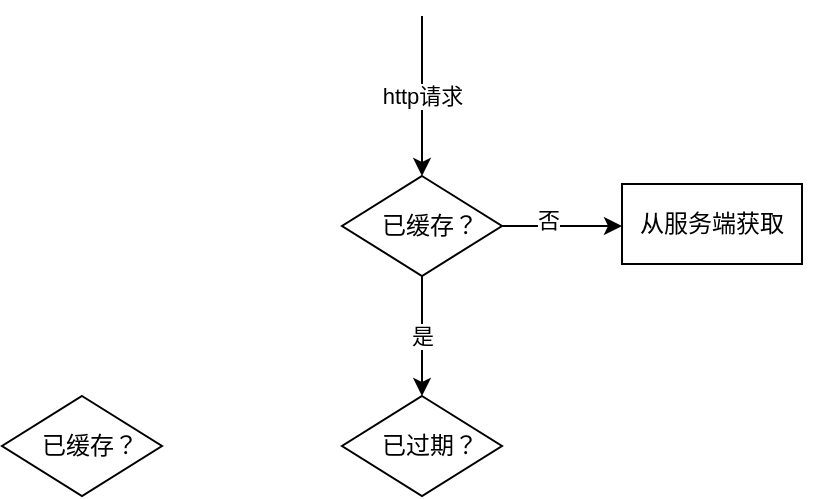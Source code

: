 <mxfile version="19.0.0" type="github">
  <diagram id="KjFZMC6LwLCibEn3OB1S" name="Page-1">
    <mxGraphModel dx="946" dy="645" grid="1" gridSize="10" guides="1" tooltips="1" connect="1" arrows="1" fold="1" page="1" pageScale="1" pageWidth="827" pageHeight="1169" math="0" shadow="0">
      <root>
        <mxCell id="0" />
        <mxCell id="1" parent="0" />
        <mxCell id="wDDEdDbEPpI79RUvEwuG-2" value="http请求" style="endArrow=classic;html=1;rounded=0;entryX=0.5;entryY=0;entryDx=0;entryDy=0;" edge="1" parent="1" target="wDDEdDbEPpI79RUvEwuG-1">
          <mxGeometry width="50" height="50" relative="1" as="geometry">
            <mxPoint x="300" y="60" as="sourcePoint" />
            <mxPoint x="270" y="90" as="targetPoint" />
          </mxGeometry>
        </mxCell>
        <mxCell id="wDDEdDbEPpI79RUvEwuG-4" value="是" style="endArrow=classic;html=1;rounded=0;exitX=0.5;exitY=1;exitDx=0;exitDy=0;entryX=0.5;entryY=0;entryDx=0;entryDy=0;" edge="1" parent="1" source="wDDEdDbEPpI79RUvEwuG-1">
          <mxGeometry width="50" height="50" relative="1" as="geometry">
            <mxPoint x="390" y="360" as="sourcePoint" />
            <mxPoint x="300" y="250" as="targetPoint" />
          </mxGeometry>
        </mxCell>
        <mxCell id="wDDEdDbEPpI79RUvEwuG-5" value="" style="endArrow=classic;html=1;rounded=0;exitX=1;exitY=0.5;exitDx=0;exitDy=0;" edge="1" parent="1" source="wDDEdDbEPpI79RUvEwuG-1">
          <mxGeometry width="50" height="50" relative="1" as="geometry">
            <mxPoint x="364" y="160" as="sourcePoint" />
            <mxPoint x="400" y="165" as="targetPoint" />
          </mxGeometry>
        </mxCell>
        <mxCell id="wDDEdDbEPpI79RUvEwuG-6" value="否" style="edgeLabel;html=1;align=center;verticalAlign=middle;resizable=0;points=[];" vertex="1" connectable="0" parent="wDDEdDbEPpI79RUvEwuG-5">
          <mxGeometry x="-0.233" y="3" relative="1" as="geometry">
            <mxPoint as="offset" />
          </mxGeometry>
        </mxCell>
        <mxCell id="wDDEdDbEPpI79RUvEwuG-8" value="" style="group" vertex="1" connectable="0" parent="1">
          <mxGeometry x="260" y="140" width="80" height="50" as="geometry" />
        </mxCell>
        <mxCell id="wDDEdDbEPpI79RUvEwuG-1" value="" style="rhombus;whiteSpace=wrap;html=1;" vertex="1" parent="wDDEdDbEPpI79RUvEwuG-8">
          <mxGeometry width="80" height="50" as="geometry" />
        </mxCell>
        <mxCell id="wDDEdDbEPpI79RUvEwuG-3" value="已缓存？" style="text;html=1;strokeColor=none;fillColor=none;align=center;verticalAlign=middle;whiteSpace=wrap;rounded=0;" vertex="1" parent="wDDEdDbEPpI79RUvEwuG-8">
          <mxGeometry x="14" y="10" width="60" height="30" as="geometry" />
        </mxCell>
        <mxCell id="wDDEdDbEPpI79RUvEwuG-11" value="" style="group" vertex="1" connectable="0" parent="1">
          <mxGeometry x="90" y="250" width="80" height="50" as="geometry" />
        </mxCell>
        <mxCell id="wDDEdDbEPpI79RUvEwuG-12" value="" style="rhombus;whiteSpace=wrap;html=1;" vertex="1" parent="wDDEdDbEPpI79RUvEwuG-11">
          <mxGeometry width="80" height="50" as="geometry" />
        </mxCell>
        <mxCell id="wDDEdDbEPpI79RUvEwuG-13" value="已缓存？" style="text;html=1;strokeColor=none;fillColor=none;align=center;verticalAlign=middle;whiteSpace=wrap;rounded=0;" vertex="1" parent="wDDEdDbEPpI79RUvEwuG-11">
          <mxGeometry x="14" y="10" width="60" height="30" as="geometry" />
        </mxCell>
        <mxCell id="wDDEdDbEPpI79RUvEwuG-15" value="" style="group" vertex="1" connectable="0" parent="1">
          <mxGeometry x="260" y="250" width="80" height="50" as="geometry" />
        </mxCell>
        <mxCell id="wDDEdDbEPpI79RUvEwuG-16" value="" style="rhombus;whiteSpace=wrap;html=1;" vertex="1" parent="wDDEdDbEPpI79RUvEwuG-15">
          <mxGeometry width="80" height="50" as="geometry" />
        </mxCell>
        <mxCell id="wDDEdDbEPpI79RUvEwuG-17" value="已过期？" style="text;html=1;strokeColor=none;fillColor=none;align=center;verticalAlign=middle;whiteSpace=wrap;rounded=0;" vertex="1" parent="wDDEdDbEPpI79RUvEwuG-15">
          <mxGeometry x="14" y="10" width="60" height="30" as="geometry" />
        </mxCell>
        <mxCell id="wDDEdDbEPpI79RUvEwuG-18" value="" style="rounded=0;whiteSpace=wrap;html=1;" vertex="1" parent="1">
          <mxGeometry x="400" y="144" width="90" height="40" as="geometry" />
        </mxCell>
        <mxCell id="wDDEdDbEPpI79RUvEwuG-19" value="从服务端获取" style="text;html=1;strokeColor=none;fillColor=none;align=center;verticalAlign=middle;whiteSpace=wrap;rounded=0;" vertex="1" parent="1">
          <mxGeometry x="395" y="149" width="100" height="30" as="geometry" />
        </mxCell>
      </root>
    </mxGraphModel>
  </diagram>
</mxfile>
